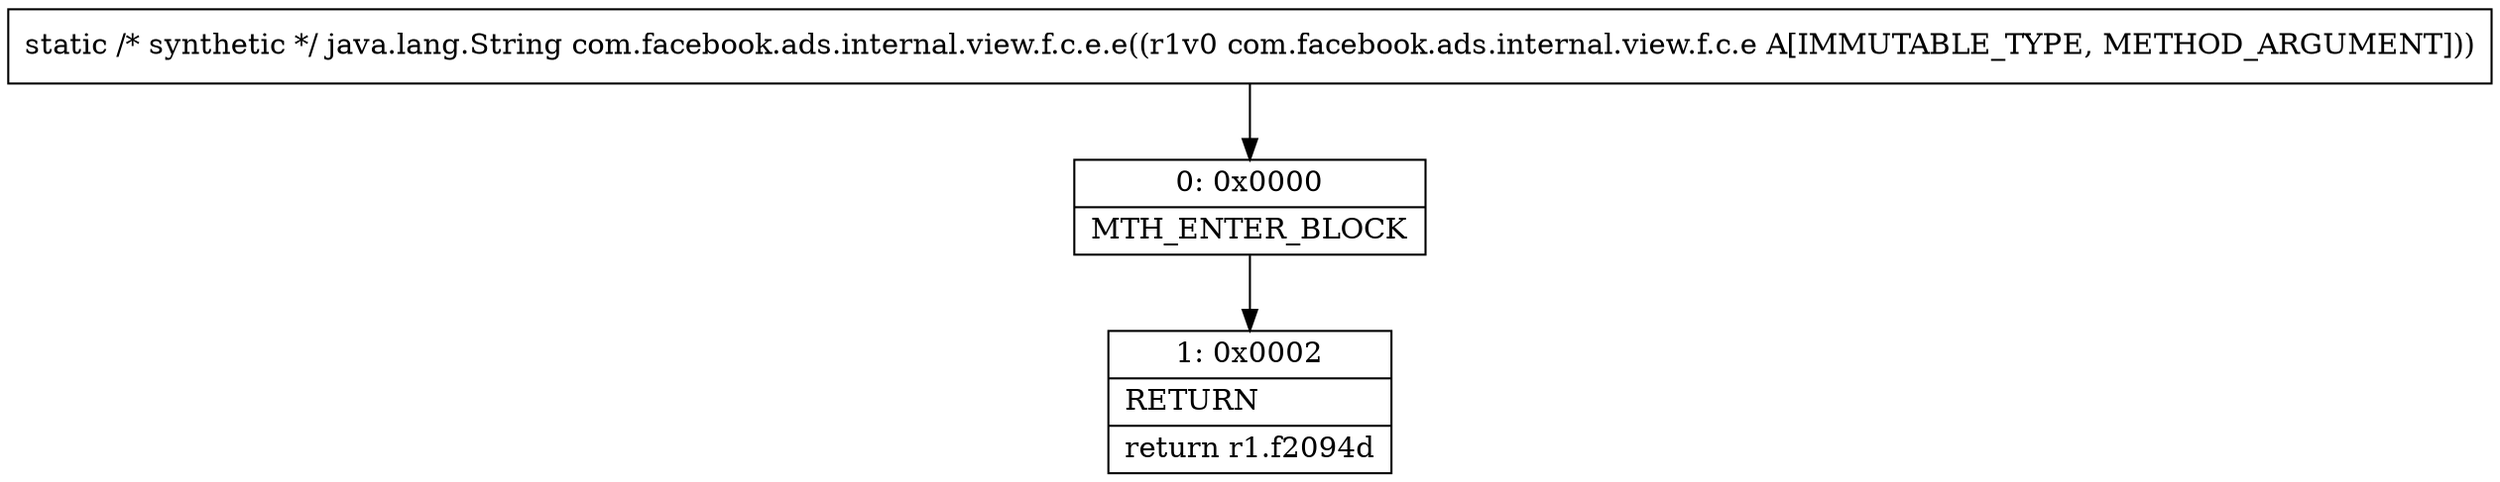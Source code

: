 digraph "CFG forcom.facebook.ads.internal.view.f.c.e.e(Lcom\/facebook\/ads\/internal\/view\/f\/c\/e;)Ljava\/lang\/String;" {
Node_0 [shape=record,label="{0\:\ 0x0000|MTH_ENTER_BLOCK\l}"];
Node_1 [shape=record,label="{1\:\ 0x0002|RETURN\l|return r1.f2094d\l}"];
MethodNode[shape=record,label="{static \/* synthetic *\/ java.lang.String com.facebook.ads.internal.view.f.c.e.e((r1v0 com.facebook.ads.internal.view.f.c.e A[IMMUTABLE_TYPE, METHOD_ARGUMENT])) }"];
MethodNode -> Node_0;
Node_0 -> Node_1;
}

